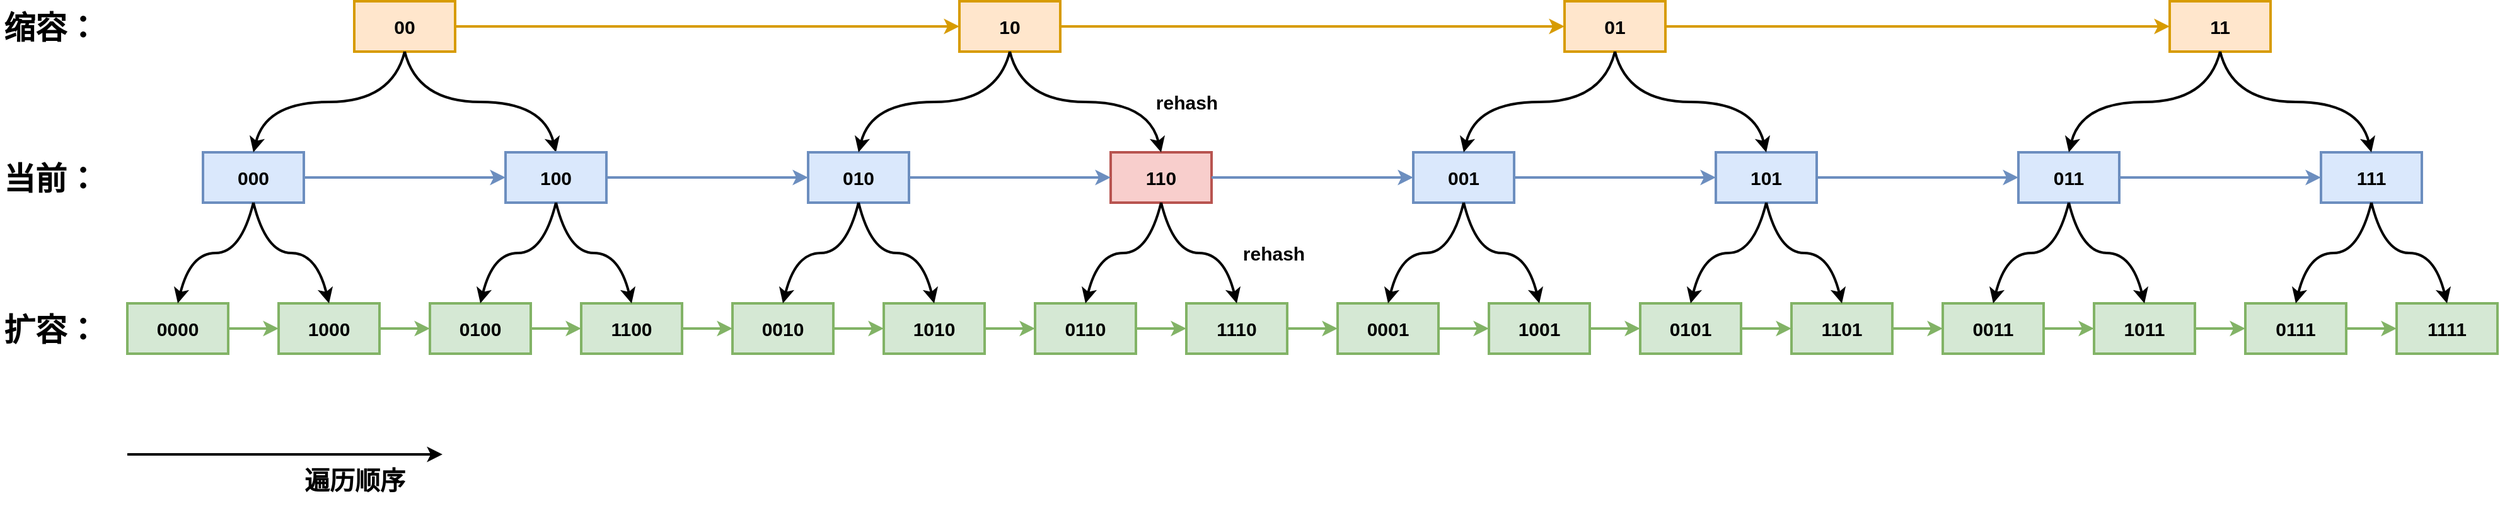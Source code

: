 <mxfile version="20.8.1" type="github">
  <diagram id="UcqNSbr82OSK8BrHRZEj" name="第 1 页">
    <mxGraphModel dx="1468" dy="825" grid="1" gridSize="10" guides="1" tooltips="1" connect="1" arrows="1" fold="1" page="1" pageScale="1" pageWidth="827" pageHeight="1169" math="0" shadow="0">
      <root>
        <mxCell id="0" />
        <mxCell id="1" parent="0" />
        <mxCell id="H_bpuQL1PY2YIGlxpJCq-24" value="00" style="rounded=0;whiteSpace=wrap;html=1;strokeWidth=2;fillWeight=4;hachureGap=8;hachureAngle=45;fillColor=#ffe6cc;strokeColor=#d79b00;fontSize=15;fontStyle=1;" vertex="1" parent="1">
          <mxGeometry x="481" y="320" width="80" height="40" as="geometry" />
        </mxCell>
        <mxCell id="H_bpuQL1PY2YIGlxpJCq-25" value="000" style="rounded=0;whiteSpace=wrap;html=1;strokeWidth=2;fillWeight=4;hachureGap=8;hachureAngle=45;fillColor=#dae8fc;strokeColor=#6c8ebf;fontSize=15;fontStyle=1;" vertex="1" parent="1">
          <mxGeometry x="361" y="440" width="80" height="40" as="geometry" />
        </mxCell>
        <mxCell id="H_bpuQL1PY2YIGlxpJCq-26" value="0000" style="rounded=0;whiteSpace=wrap;html=1;strokeWidth=2;fillWeight=4;hachureGap=8;hachureAngle=45;fillColor=#d5e8d4;strokeColor=#82b366;fontSize=15;fontStyle=1;" vertex="1" parent="1">
          <mxGeometry x="301" y="560" width="80" height="40" as="geometry" />
        </mxCell>
        <mxCell id="H_bpuQL1PY2YIGlxpJCq-29" value="1000" style="rounded=0;whiteSpace=wrap;html=1;strokeWidth=2;fillWeight=4;hachureGap=8;hachureAngle=45;fillColor=#d5e8d4;strokeColor=#82b366;fontSize=15;fontStyle=1;" vertex="1" parent="1">
          <mxGeometry x="421" y="560" width="80" height="40" as="geometry" />
        </mxCell>
        <mxCell id="H_bpuQL1PY2YIGlxpJCq-31" value="" style="curved=1;endArrow=classic;html=1;rounded=0;strokeWidth=2;exitX=0.5;exitY=1;exitDx=0;exitDy=0;" edge="1" parent="1" source="H_bpuQL1PY2YIGlxpJCq-25">
          <mxGeometry width="50" height="50" relative="1" as="geometry">
            <mxPoint x="421" y="480" as="sourcePoint" />
            <mxPoint x="341" y="560" as="targetPoint" />
            <Array as="points">
              <mxPoint x="391" y="520" />
              <mxPoint x="351" y="520" />
            </Array>
          </mxGeometry>
        </mxCell>
        <mxCell id="H_bpuQL1PY2YIGlxpJCq-33" value="" style="curved=1;endArrow=classic;html=1;rounded=0;strokeWidth=2;entryX=0.5;entryY=0;entryDx=0;entryDy=0;" edge="1" parent="1" target="H_bpuQL1PY2YIGlxpJCq-29">
          <mxGeometry width="50" height="50" relative="1" as="geometry">
            <mxPoint x="401" y="480" as="sourcePoint" />
            <mxPoint x="481" y="560" as="targetPoint" />
            <Array as="points">
              <mxPoint x="411" y="520" />
              <mxPoint x="451" y="520" />
            </Array>
          </mxGeometry>
        </mxCell>
        <mxCell id="H_bpuQL1PY2YIGlxpJCq-35" value="" style="curved=1;endArrow=classic;html=1;rounded=0;strokeWidth=2;exitX=0.5;exitY=1;exitDx=0;exitDy=0;entryX=0.5;entryY=0;entryDx=0;entryDy=0;" edge="1" parent="1" source="H_bpuQL1PY2YIGlxpJCq-24" target="H_bpuQL1PY2YIGlxpJCq-25">
          <mxGeometry width="50" height="50" relative="1" as="geometry">
            <mxPoint x="501" y="360" as="sourcePoint" />
            <mxPoint x="421" y="440" as="targetPoint" />
            <Array as="points">
              <mxPoint x="511" y="400" />
              <mxPoint x="411" y="400" />
            </Array>
          </mxGeometry>
        </mxCell>
        <mxCell id="H_bpuQL1PY2YIGlxpJCq-36" value="" style="curved=1;endArrow=classic;html=1;rounded=0;strokeWidth=2;entryX=0.5;entryY=0;entryDx=0;entryDy=0;exitX=0.5;exitY=1;exitDx=0;exitDy=0;" edge="1" parent="1" source="H_bpuQL1PY2YIGlxpJCq-24" target="H_bpuQL1PY2YIGlxpJCq-71">
          <mxGeometry width="50" height="50" relative="1" as="geometry">
            <mxPoint x="501" y="360" as="sourcePoint" />
            <mxPoint x="581" y="440" as="targetPoint" />
            <Array as="points">
              <mxPoint x="531" y="400" />
              <mxPoint x="631" y="400" />
            </Array>
          </mxGeometry>
        </mxCell>
        <mxCell id="H_bpuQL1PY2YIGlxpJCq-37" value="0100" style="rounded=0;whiteSpace=wrap;html=1;strokeWidth=2;fillWeight=4;hachureGap=8;hachureAngle=45;fillColor=#d5e8d4;strokeColor=#82b366;fontSize=15;fontStyle=1;" vertex="1" parent="1">
          <mxGeometry x="541" y="560" width="80" height="40" as="geometry" />
        </mxCell>
        <mxCell id="H_bpuQL1PY2YIGlxpJCq-38" value="1100" style="rounded=0;whiteSpace=wrap;html=1;strokeWidth=2;fillWeight=4;hachureGap=8;hachureAngle=45;fillColor=#d5e8d4;strokeColor=#82b366;fontSize=15;fontStyle=1;" vertex="1" parent="1">
          <mxGeometry x="661" y="560" width="80" height="40" as="geometry" />
        </mxCell>
        <mxCell id="H_bpuQL1PY2YIGlxpJCq-39" value="" style="endArrow=classic;html=1;rounded=0;strokeWidth=2;exitX=1;exitY=0.5;exitDx=0;exitDy=0;entryX=0;entryY=0.5;entryDx=0;entryDy=0;fillColor=#d5e8d4;strokeColor=#82b366;" edge="1" parent="1" source="H_bpuQL1PY2YIGlxpJCq-26" target="H_bpuQL1PY2YIGlxpJCq-29">
          <mxGeometry width="50" height="50" relative="1" as="geometry">
            <mxPoint x="471" y="740" as="sourcePoint" />
            <mxPoint x="521" y="690" as="targetPoint" />
          </mxGeometry>
        </mxCell>
        <mxCell id="H_bpuQL1PY2YIGlxpJCq-40" value="" style="endArrow=classic;html=1;rounded=0;strokeWidth=2;exitX=1;exitY=0.5;exitDx=0;exitDy=0;entryX=0;entryY=0.5;entryDx=0;entryDy=0;fillColor=#d5e8d4;strokeColor=#82b366;" edge="1" parent="1" source="H_bpuQL1PY2YIGlxpJCq-29" target="H_bpuQL1PY2YIGlxpJCq-37">
          <mxGeometry width="50" height="50" relative="1" as="geometry">
            <mxPoint x="391" y="590" as="sourcePoint" />
            <mxPoint x="471" y="590" as="targetPoint" />
          </mxGeometry>
        </mxCell>
        <mxCell id="H_bpuQL1PY2YIGlxpJCq-41" value="" style="endArrow=classic;html=1;rounded=0;strokeWidth=2;exitX=1;exitY=0.5;exitDx=0;exitDy=0;fillColor=#d5e8d4;strokeColor=#82b366;" edge="1" parent="1" source="H_bpuQL1PY2YIGlxpJCq-37" target="H_bpuQL1PY2YIGlxpJCq-38">
          <mxGeometry width="50" height="50" relative="1" as="geometry">
            <mxPoint x="551" y="590" as="sourcePoint" />
            <mxPoint x="631" y="590" as="targetPoint" />
          </mxGeometry>
        </mxCell>
        <mxCell id="H_bpuQL1PY2YIGlxpJCq-47" value="0010" style="rounded=0;whiteSpace=wrap;html=1;strokeWidth=2;fillWeight=4;hachureGap=8;hachureAngle=45;fillColor=#d5e8d4;strokeColor=#82b366;fontSize=15;fontStyle=1;" vertex="1" parent="1">
          <mxGeometry x="781" y="560" width="80" height="40" as="geometry" />
        </mxCell>
        <mxCell id="H_bpuQL1PY2YIGlxpJCq-48" value="1010" style="rounded=0;whiteSpace=wrap;html=1;strokeWidth=2;fillWeight=4;hachureGap=8;hachureAngle=45;fillColor=#d5e8d4;strokeColor=#82b366;fontSize=15;fontStyle=1;" vertex="1" parent="1">
          <mxGeometry x="901" y="560" width="80" height="40" as="geometry" />
        </mxCell>
        <mxCell id="H_bpuQL1PY2YIGlxpJCq-49" value="0110" style="rounded=0;whiteSpace=wrap;html=1;strokeWidth=2;fillWeight=4;hachureGap=8;hachureAngle=45;fillColor=#d5e8d4;strokeColor=#82b366;fontSize=15;fontStyle=1;" vertex="1" parent="1">
          <mxGeometry x="1021" y="560" width="80" height="40" as="geometry" />
        </mxCell>
        <mxCell id="H_bpuQL1PY2YIGlxpJCq-50" value="1110" style="rounded=0;whiteSpace=wrap;html=1;strokeWidth=2;fillWeight=4;hachureGap=8;hachureAngle=45;fillColor=#d5e8d4;strokeColor=#82b366;fontSize=15;fontStyle=1;" vertex="1" parent="1">
          <mxGeometry x="1141" y="560" width="80" height="40" as="geometry" />
        </mxCell>
        <mxCell id="H_bpuQL1PY2YIGlxpJCq-51" value="" style="endArrow=classic;html=1;rounded=0;strokeWidth=2;exitX=1;exitY=0.5;exitDx=0;exitDy=0;entryX=0;entryY=0.5;entryDx=0;entryDy=0;fillColor=#d5e8d4;strokeColor=#82b366;" edge="1" parent="1" source="H_bpuQL1PY2YIGlxpJCq-47" target="H_bpuQL1PY2YIGlxpJCq-48">
          <mxGeometry width="50" height="50" relative="1" as="geometry">
            <mxPoint x="951" y="740" as="sourcePoint" />
            <mxPoint x="1001" y="690" as="targetPoint" />
          </mxGeometry>
        </mxCell>
        <mxCell id="H_bpuQL1PY2YIGlxpJCq-52" value="" style="endArrow=classic;html=1;rounded=0;strokeWidth=2;exitX=1;exitY=0.5;exitDx=0;exitDy=0;entryX=0;entryY=0.5;entryDx=0;entryDy=0;fillColor=#d5e8d4;strokeColor=#82b366;" edge="1" parent="1" source="H_bpuQL1PY2YIGlxpJCq-48" target="H_bpuQL1PY2YIGlxpJCq-49">
          <mxGeometry width="50" height="50" relative="1" as="geometry">
            <mxPoint x="871" y="590" as="sourcePoint" />
            <mxPoint x="951" y="590" as="targetPoint" />
          </mxGeometry>
        </mxCell>
        <mxCell id="H_bpuQL1PY2YIGlxpJCq-53" value="" style="endArrow=classic;html=1;rounded=0;strokeWidth=2;exitX=1;exitY=0.5;exitDx=0;exitDy=0;fillColor=#d5e8d4;strokeColor=#82b366;" edge="1" parent="1" source="H_bpuQL1PY2YIGlxpJCq-49" target="H_bpuQL1PY2YIGlxpJCq-50">
          <mxGeometry width="50" height="50" relative="1" as="geometry">
            <mxPoint x="1031" y="590" as="sourcePoint" />
            <mxPoint x="1111" y="590" as="targetPoint" />
          </mxGeometry>
        </mxCell>
        <mxCell id="H_bpuQL1PY2YIGlxpJCq-54" value="" style="endArrow=classic;html=1;rounded=0;strokeWidth=2;exitX=1;exitY=0.5;exitDx=0;exitDy=0;entryX=0;entryY=0.5;entryDx=0;entryDy=0;fillColor=#d5e8d4;strokeColor=#82b366;" edge="1" parent="1" source="H_bpuQL1PY2YIGlxpJCq-38" target="H_bpuQL1PY2YIGlxpJCq-47">
          <mxGeometry width="50" height="50" relative="1" as="geometry">
            <mxPoint x="731" y="700" as="sourcePoint" />
            <mxPoint x="781" y="650" as="targetPoint" />
          </mxGeometry>
        </mxCell>
        <mxCell id="H_bpuQL1PY2YIGlxpJCq-55" value="0001" style="rounded=0;whiteSpace=wrap;html=1;strokeWidth=2;fillWeight=4;hachureGap=8;hachureAngle=45;fillColor=#d5e8d4;strokeColor=#82b366;fontSize=15;fontStyle=1;" vertex="1" parent="1">
          <mxGeometry x="1261" y="560" width="80" height="40" as="geometry" />
        </mxCell>
        <mxCell id="H_bpuQL1PY2YIGlxpJCq-56" value="1001" style="rounded=0;whiteSpace=wrap;html=1;strokeWidth=2;fillWeight=4;hachureGap=8;hachureAngle=45;fillColor=#d5e8d4;strokeColor=#82b366;fontSize=15;fontStyle=1;" vertex="1" parent="1">
          <mxGeometry x="1381" y="560" width="80" height="40" as="geometry" />
        </mxCell>
        <mxCell id="H_bpuQL1PY2YIGlxpJCq-57" value="0101" style="rounded=0;whiteSpace=wrap;html=1;strokeWidth=2;fillWeight=4;hachureGap=8;hachureAngle=45;fillColor=#d5e8d4;strokeColor=#82b366;fontSize=15;fontStyle=1;" vertex="1" parent="1">
          <mxGeometry x="1501" y="560" width="80" height="40" as="geometry" />
        </mxCell>
        <mxCell id="H_bpuQL1PY2YIGlxpJCq-58" value="1101" style="rounded=0;whiteSpace=wrap;html=1;strokeWidth=2;fillWeight=4;hachureGap=8;hachureAngle=45;fillColor=#d5e8d4;strokeColor=#82b366;fontSize=15;fontStyle=1;" vertex="1" parent="1">
          <mxGeometry x="1621" y="560" width="80" height="40" as="geometry" />
        </mxCell>
        <mxCell id="H_bpuQL1PY2YIGlxpJCq-59" value="" style="endArrow=classic;html=1;rounded=0;strokeWidth=2;exitX=1;exitY=0.5;exitDx=0;exitDy=0;entryX=0;entryY=0.5;entryDx=0;entryDy=0;fillColor=#d5e8d4;strokeColor=#82b366;" edge="1" parent="1" source="H_bpuQL1PY2YIGlxpJCq-55" target="H_bpuQL1PY2YIGlxpJCq-56">
          <mxGeometry width="50" height="50" relative="1" as="geometry">
            <mxPoint x="1431" y="740" as="sourcePoint" />
            <mxPoint x="1481" y="690" as="targetPoint" />
          </mxGeometry>
        </mxCell>
        <mxCell id="H_bpuQL1PY2YIGlxpJCq-60" value="" style="endArrow=classic;html=1;rounded=0;strokeWidth=2;exitX=1;exitY=0.5;exitDx=0;exitDy=0;entryX=0;entryY=0.5;entryDx=0;entryDy=0;fillColor=#d5e8d4;strokeColor=#82b366;" edge="1" parent="1" source="H_bpuQL1PY2YIGlxpJCq-56" target="H_bpuQL1PY2YIGlxpJCq-57">
          <mxGeometry width="50" height="50" relative="1" as="geometry">
            <mxPoint x="1351" y="590" as="sourcePoint" />
            <mxPoint x="1431" y="590" as="targetPoint" />
          </mxGeometry>
        </mxCell>
        <mxCell id="H_bpuQL1PY2YIGlxpJCq-61" value="" style="endArrow=classic;html=1;rounded=0;strokeWidth=2;exitX=1;exitY=0.5;exitDx=0;exitDy=0;fillColor=#d5e8d4;strokeColor=#82b366;" edge="1" parent="1" source="H_bpuQL1PY2YIGlxpJCq-57" target="H_bpuQL1PY2YIGlxpJCq-58">
          <mxGeometry width="50" height="50" relative="1" as="geometry">
            <mxPoint x="1511" y="590" as="sourcePoint" />
            <mxPoint x="1591" y="590" as="targetPoint" />
          </mxGeometry>
        </mxCell>
        <mxCell id="H_bpuQL1PY2YIGlxpJCq-62" value="0011" style="rounded=0;whiteSpace=wrap;html=1;strokeWidth=2;fillWeight=4;hachureGap=8;hachureAngle=45;fillColor=#d5e8d4;strokeColor=#82b366;fontSize=15;fontStyle=1;" vertex="1" parent="1">
          <mxGeometry x="1741" y="560" width="80" height="40" as="geometry" />
        </mxCell>
        <mxCell id="H_bpuQL1PY2YIGlxpJCq-63" value="1011" style="rounded=0;whiteSpace=wrap;html=1;strokeWidth=2;fillWeight=4;hachureGap=8;hachureAngle=45;fillColor=#d5e8d4;strokeColor=#82b366;fontSize=15;fontStyle=1;" vertex="1" parent="1">
          <mxGeometry x="1861" y="560" width="80" height="40" as="geometry" />
        </mxCell>
        <mxCell id="H_bpuQL1PY2YIGlxpJCq-64" value="0111" style="rounded=0;whiteSpace=wrap;html=1;strokeWidth=2;fillWeight=4;hachureGap=8;hachureAngle=45;fillColor=#d5e8d4;strokeColor=#82b366;fontSize=15;fontStyle=1;" vertex="1" parent="1">
          <mxGeometry x="1981" y="560" width="80" height="40" as="geometry" />
        </mxCell>
        <mxCell id="H_bpuQL1PY2YIGlxpJCq-65" value="1111" style="rounded=0;whiteSpace=wrap;html=1;strokeWidth=2;fillWeight=4;hachureGap=8;hachureAngle=45;fillColor=#d5e8d4;strokeColor=#82b366;fontSize=15;fontStyle=1;" vertex="1" parent="1">
          <mxGeometry x="2101" y="560" width="80" height="40" as="geometry" />
        </mxCell>
        <mxCell id="H_bpuQL1PY2YIGlxpJCq-66" value="" style="endArrow=classic;html=1;rounded=0;strokeWidth=2;exitX=1;exitY=0.5;exitDx=0;exitDy=0;entryX=0;entryY=0.5;entryDx=0;entryDy=0;fillColor=#d5e8d4;strokeColor=#82b366;" edge="1" parent="1" source="H_bpuQL1PY2YIGlxpJCq-62" target="H_bpuQL1PY2YIGlxpJCq-63">
          <mxGeometry width="50" height="50" relative="1" as="geometry">
            <mxPoint x="1911" y="740" as="sourcePoint" />
            <mxPoint x="1961" y="690" as="targetPoint" />
          </mxGeometry>
        </mxCell>
        <mxCell id="H_bpuQL1PY2YIGlxpJCq-67" value="" style="endArrow=classic;html=1;rounded=0;strokeWidth=2;exitX=1;exitY=0.5;exitDx=0;exitDy=0;entryX=0;entryY=0.5;entryDx=0;entryDy=0;fillColor=#d5e8d4;strokeColor=#82b366;" edge="1" parent="1" source="H_bpuQL1PY2YIGlxpJCq-63" target="H_bpuQL1PY2YIGlxpJCq-64">
          <mxGeometry width="50" height="50" relative="1" as="geometry">
            <mxPoint x="1831" y="590" as="sourcePoint" />
            <mxPoint x="1911" y="590" as="targetPoint" />
          </mxGeometry>
        </mxCell>
        <mxCell id="H_bpuQL1PY2YIGlxpJCq-68" value="" style="endArrow=classic;html=1;rounded=0;strokeWidth=2;exitX=1;exitY=0.5;exitDx=0;exitDy=0;fillColor=#d5e8d4;strokeColor=#82b366;" edge="1" parent="1" source="H_bpuQL1PY2YIGlxpJCq-64" target="H_bpuQL1PY2YIGlxpJCq-65">
          <mxGeometry width="50" height="50" relative="1" as="geometry">
            <mxPoint x="1991" y="590" as="sourcePoint" />
            <mxPoint x="2071" y="590" as="targetPoint" />
          </mxGeometry>
        </mxCell>
        <mxCell id="H_bpuQL1PY2YIGlxpJCq-69" value="" style="endArrow=classic;html=1;rounded=0;strokeWidth=2;exitX=1;exitY=0.5;exitDx=0;exitDy=0;entryX=0;entryY=0.5;entryDx=0;entryDy=0;fillColor=#d5e8d4;strokeColor=#82b366;" edge="1" parent="1" source="H_bpuQL1PY2YIGlxpJCq-58" target="H_bpuQL1PY2YIGlxpJCq-62">
          <mxGeometry width="50" height="50" relative="1" as="geometry">
            <mxPoint x="1691" y="700" as="sourcePoint" />
            <mxPoint x="1741" y="650" as="targetPoint" />
          </mxGeometry>
        </mxCell>
        <mxCell id="H_bpuQL1PY2YIGlxpJCq-70" value="" style="endArrow=classic;html=1;rounded=0;strokeWidth=2;exitX=1;exitY=0.5;exitDx=0;exitDy=0;fillColor=#d5e8d4;strokeColor=#82b366;" edge="1" parent="1" source="H_bpuQL1PY2YIGlxpJCq-50" target="H_bpuQL1PY2YIGlxpJCq-55">
          <mxGeometry width="50" height="50" relative="1" as="geometry">
            <mxPoint x="1301" y="750" as="sourcePoint" />
            <mxPoint x="1351" y="700" as="targetPoint" />
          </mxGeometry>
        </mxCell>
        <mxCell id="H_bpuQL1PY2YIGlxpJCq-71" value="100" style="rounded=0;whiteSpace=wrap;html=1;strokeWidth=2;fillWeight=4;hachureGap=8;hachureAngle=45;fillColor=#dae8fc;strokeColor=#6c8ebf;fontSize=15;fontStyle=1;" vertex="1" parent="1">
          <mxGeometry x="601" y="440" width="80" height="40" as="geometry" />
        </mxCell>
        <mxCell id="H_bpuQL1PY2YIGlxpJCq-72" value="" style="curved=1;endArrow=classic;html=1;rounded=0;strokeWidth=2;exitX=0.5;exitY=1;exitDx=0;exitDy=0;" edge="1" parent="1">
          <mxGeometry width="50" height="50" relative="1" as="geometry">
            <mxPoint x="641" y="480" as="sourcePoint" />
            <mxPoint x="581" y="560" as="targetPoint" />
            <Array as="points">
              <mxPoint x="631" y="520" />
              <mxPoint x="591" y="520" />
            </Array>
          </mxGeometry>
        </mxCell>
        <mxCell id="H_bpuQL1PY2YIGlxpJCq-73" value="" style="curved=1;endArrow=classic;html=1;rounded=0;strokeWidth=2;entryX=0.5;entryY=0;entryDx=0;entryDy=0;" edge="1" parent="1">
          <mxGeometry width="50" height="50" relative="1" as="geometry">
            <mxPoint x="641" y="480" as="sourcePoint" />
            <mxPoint x="701" y="560" as="targetPoint" />
            <Array as="points">
              <mxPoint x="651" y="520" />
              <mxPoint x="691" y="520" />
            </Array>
          </mxGeometry>
        </mxCell>
        <mxCell id="H_bpuQL1PY2YIGlxpJCq-74" value="" style="endArrow=classic;html=1;rounded=0;strokeWidth=2;exitX=1;exitY=0.5;exitDx=0;exitDy=0;entryX=0;entryY=0.5;entryDx=0;entryDy=0;fillColor=#dae8fc;strokeColor=#6c8ebf;" edge="1" parent="1" source="H_bpuQL1PY2YIGlxpJCq-25" target="H_bpuQL1PY2YIGlxpJCq-71">
          <mxGeometry width="50" height="50" relative="1" as="geometry">
            <mxPoint x="401" y="630" as="sourcePoint" />
            <mxPoint x="451" y="580" as="targetPoint" />
          </mxGeometry>
        </mxCell>
        <mxCell id="H_bpuQL1PY2YIGlxpJCq-75" value="010" style="rounded=0;whiteSpace=wrap;html=1;strokeWidth=2;fillWeight=4;hachureGap=8;hachureAngle=45;fillColor=#dae8fc;strokeColor=#6c8ebf;fontSize=15;fontStyle=1;" vertex="1" parent="1">
          <mxGeometry x="841" y="440" width="80" height="40" as="geometry" />
        </mxCell>
        <mxCell id="H_bpuQL1PY2YIGlxpJCq-76" value="" style="curved=1;endArrow=classic;html=1;rounded=0;strokeWidth=2;exitX=0.5;exitY=1;exitDx=0;exitDy=0;" edge="1" parent="1" source="H_bpuQL1PY2YIGlxpJCq-75">
          <mxGeometry width="50" height="50" relative="1" as="geometry">
            <mxPoint x="901" y="480" as="sourcePoint" />
            <mxPoint x="821" y="560" as="targetPoint" />
            <Array as="points">
              <mxPoint x="871" y="520" />
              <mxPoint x="831" y="520" />
            </Array>
          </mxGeometry>
        </mxCell>
        <mxCell id="H_bpuQL1PY2YIGlxpJCq-77" value="" style="curved=1;endArrow=classic;html=1;rounded=0;strokeWidth=2;entryX=0.5;entryY=0;entryDx=0;entryDy=0;" edge="1" parent="1">
          <mxGeometry width="50" height="50" relative="1" as="geometry">
            <mxPoint x="881" y="480" as="sourcePoint" />
            <mxPoint x="941" y="560" as="targetPoint" />
            <Array as="points">
              <mxPoint x="891" y="520" />
              <mxPoint x="931" y="520" />
            </Array>
          </mxGeometry>
        </mxCell>
        <mxCell id="H_bpuQL1PY2YIGlxpJCq-78" value="110" style="rounded=0;whiteSpace=wrap;html=1;strokeWidth=2;fillWeight=4;hachureGap=8;hachureAngle=45;fillColor=#f8cecc;strokeColor=#b85450;fontSize=15;fontStyle=1;" vertex="1" parent="1">
          <mxGeometry x="1081" y="440" width="80" height="40" as="geometry" />
        </mxCell>
        <mxCell id="H_bpuQL1PY2YIGlxpJCq-79" value="" style="curved=1;endArrow=classic;html=1;rounded=0;strokeWidth=2;exitX=0.5;exitY=1;exitDx=0;exitDy=0;" edge="1" parent="1">
          <mxGeometry width="50" height="50" relative="1" as="geometry">
            <mxPoint x="1121" y="480" as="sourcePoint" />
            <mxPoint x="1061" y="560" as="targetPoint" />
            <Array as="points">
              <mxPoint x="1111" y="520" />
              <mxPoint x="1071" y="520" />
            </Array>
          </mxGeometry>
        </mxCell>
        <mxCell id="H_bpuQL1PY2YIGlxpJCq-80" value="" style="curved=1;endArrow=classic;html=1;rounded=0;strokeWidth=2;entryX=0.5;entryY=0;entryDx=0;entryDy=0;" edge="1" parent="1">
          <mxGeometry width="50" height="50" relative="1" as="geometry">
            <mxPoint x="1121" y="480" as="sourcePoint" />
            <mxPoint x="1181" y="560" as="targetPoint" />
            <Array as="points">
              <mxPoint x="1131" y="520" />
              <mxPoint x="1171" y="520" />
            </Array>
          </mxGeometry>
        </mxCell>
        <mxCell id="H_bpuQL1PY2YIGlxpJCq-81" value="" style="endArrow=classic;html=1;rounded=0;strokeWidth=2;exitX=1;exitY=0.5;exitDx=0;exitDy=0;entryX=0;entryY=0.5;entryDx=0;entryDy=0;fillColor=#dae8fc;strokeColor=#6c8ebf;" edge="1" parent="1" source="H_bpuQL1PY2YIGlxpJCq-75" target="H_bpuQL1PY2YIGlxpJCq-78">
          <mxGeometry width="50" height="50" relative="1" as="geometry">
            <mxPoint x="881" y="630" as="sourcePoint" />
            <mxPoint x="931" y="580" as="targetPoint" />
          </mxGeometry>
        </mxCell>
        <mxCell id="H_bpuQL1PY2YIGlxpJCq-82" value="" style="endArrow=classic;html=1;rounded=0;strokeWidth=2;exitX=1;exitY=0.5;exitDx=0;exitDy=0;entryX=0;entryY=0.5;entryDx=0;entryDy=0;fillColor=#dae8fc;strokeColor=#6c8ebf;" edge="1" parent="1" source="H_bpuQL1PY2YIGlxpJCq-71" target="H_bpuQL1PY2YIGlxpJCq-75">
          <mxGeometry width="50" height="50" relative="1" as="geometry">
            <mxPoint x="771" y="720" as="sourcePoint" />
            <mxPoint x="821" y="670" as="targetPoint" />
          </mxGeometry>
        </mxCell>
        <mxCell id="H_bpuQL1PY2YIGlxpJCq-83" value="001" style="rounded=0;whiteSpace=wrap;html=1;strokeWidth=2;fillWeight=4;hachureGap=8;hachureAngle=45;fillColor=#dae8fc;strokeColor=#6c8ebf;fontSize=15;fontStyle=1;" vertex="1" parent="1">
          <mxGeometry x="1321" y="440" width="80" height="40" as="geometry" />
        </mxCell>
        <mxCell id="H_bpuQL1PY2YIGlxpJCq-84" value="" style="curved=1;endArrow=classic;html=1;rounded=0;strokeWidth=2;exitX=0.5;exitY=1;exitDx=0;exitDy=0;" edge="1" parent="1" source="H_bpuQL1PY2YIGlxpJCq-83">
          <mxGeometry width="50" height="50" relative="1" as="geometry">
            <mxPoint x="1381" y="480" as="sourcePoint" />
            <mxPoint x="1301" y="560" as="targetPoint" />
            <Array as="points">
              <mxPoint x="1351" y="520" />
              <mxPoint x="1311" y="520" />
            </Array>
          </mxGeometry>
        </mxCell>
        <mxCell id="H_bpuQL1PY2YIGlxpJCq-85" value="" style="curved=1;endArrow=classic;html=1;rounded=0;strokeWidth=2;entryX=0.5;entryY=0;entryDx=0;entryDy=0;" edge="1" parent="1">
          <mxGeometry width="50" height="50" relative="1" as="geometry">
            <mxPoint x="1361" y="480" as="sourcePoint" />
            <mxPoint x="1421" y="560" as="targetPoint" />
            <Array as="points">
              <mxPoint x="1371" y="520" />
              <mxPoint x="1411" y="520" />
            </Array>
          </mxGeometry>
        </mxCell>
        <mxCell id="H_bpuQL1PY2YIGlxpJCq-86" value="101" style="rounded=0;whiteSpace=wrap;html=1;strokeWidth=2;fillWeight=4;hachureGap=8;hachureAngle=45;fillColor=#dae8fc;strokeColor=#6c8ebf;fontSize=15;fontStyle=1;" vertex="1" parent="1">
          <mxGeometry x="1561" y="440" width="80" height="40" as="geometry" />
        </mxCell>
        <mxCell id="H_bpuQL1PY2YIGlxpJCq-87" value="" style="curved=1;endArrow=classic;html=1;rounded=0;strokeWidth=2;exitX=0.5;exitY=1;exitDx=0;exitDy=0;" edge="1" parent="1">
          <mxGeometry width="50" height="50" relative="1" as="geometry">
            <mxPoint x="1601" y="480" as="sourcePoint" />
            <mxPoint x="1541" y="560" as="targetPoint" />
            <Array as="points">
              <mxPoint x="1591" y="520" />
              <mxPoint x="1551" y="520" />
            </Array>
          </mxGeometry>
        </mxCell>
        <mxCell id="H_bpuQL1PY2YIGlxpJCq-88" value="" style="curved=1;endArrow=classic;html=1;rounded=0;strokeWidth=2;entryX=0.5;entryY=0;entryDx=0;entryDy=0;" edge="1" parent="1">
          <mxGeometry width="50" height="50" relative="1" as="geometry">
            <mxPoint x="1601" y="480" as="sourcePoint" />
            <mxPoint x="1661" y="560" as="targetPoint" />
            <Array as="points">
              <mxPoint x="1611" y="520" />
              <mxPoint x="1651" y="520" />
            </Array>
          </mxGeometry>
        </mxCell>
        <mxCell id="H_bpuQL1PY2YIGlxpJCq-89" value="" style="endArrow=classic;html=1;rounded=0;strokeWidth=2;exitX=1;exitY=0.5;exitDx=0;exitDy=0;entryX=0;entryY=0.5;entryDx=0;entryDy=0;fillColor=#dae8fc;strokeColor=#6c8ebf;" edge="1" parent="1" source="H_bpuQL1PY2YIGlxpJCq-83" target="H_bpuQL1PY2YIGlxpJCq-86">
          <mxGeometry width="50" height="50" relative="1" as="geometry">
            <mxPoint x="1361" y="630" as="sourcePoint" />
            <mxPoint x="1411" y="580" as="targetPoint" />
          </mxGeometry>
        </mxCell>
        <mxCell id="H_bpuQL1PY2YIGlxpJCq-90" value="011" style="rounded=0;whiteSpace=wrap;html=1;strokeWidth=2;fillWeight=4;hachureGap=8;hachureAngle=45;fillColor=#dae8fc;strokeColor=#6c8ebf;fontSize=15;fontStyle=1;" vertex="1" parent="1">
          <mxGeometry x="1801" y="440" width="80" height="40" as="geometry" />
        </mxCell>
        <mxCell id="H_bpuQL1PY2YIGlxpJCq-91" value="" style="curved=1;endArrow=classic;html=1;rounded=0;strokeWidth=2;exitX=0.5;exitY=1;exitDx=0;exitDy=0;" edge="1" parent="1" source="H_bpuQL1PY2YIGlxpJCq-90">
          <mxGeometry width="50" height="50" relative="1" as="geometry">
            <mxPoint x="1861" y="480" as="sourcePoint" />
            <mxPoint x="1781" y="560" as="targetPoint" />
            <Array as="points">
              <mxPoint x="1831" y="520" />
              <mxPoint x="1791" y="520" />
            </Array>
          </mxGeometry>
        </mxCell>
        <mxCell id="H_bpuQL1PY2YIGlxpJCq-92" value="" style="curved=1;endArrow=classic;html=1;rounded=0;strokeWidth=2;entryX=0.5;entryY=0;entryDx=0;entryDy=0;" edge="1" parent="1">
          <mxGeometry width="50" height="50" relative="1" as="geometry">
            <mxPoint x="1841" y="480" as="sourcePoint" />
            <mxPoint x="1901" y="560" as="targetPoint" />
            <Array as="points">
              <mxPoint x="1851" y="520" />
              <mxPoint x="1891" y="520" />
            </Array>
          </mxGeometry>
        </mxCell>
        <mxCell id="H_bpuQL1PY2YIGlxpJCq-93" value="111" style="rounded=0;whiteSpace=wrap;html=1;strokeWidth=2;fillWeight=4;hachureGap=8;hachureAngle=45;fillColor=#dae8fc;strokeColor=#6c8ebf;fontSize=15;fontStyle=1;" vertex="1" parent="1">
          <mxGeometry x="2041" y="440" width="80" height="40" as="geometry" />
        </mxCell>
        <mxCell id="H_bpuQL1PY2YIGlxpJCq-94" value="" style="curved=1;endArrow=classic;html=1;rounded=0;strokeWidth=2;exitX=0.5;exitY=1;exitDx=0;exitDy=0;" edge="1" parent="1">
          <mxGeometry width="50" height="50" relative="1" as="geometry">
            <mxPoint x="2081" y="480" as="sourcePoint" />
            <mxPoint x="2021" y="560" as="targetPoint" />
            <Array as="points">
              <mxPoint x="2071" y="520" />
              <mxPoint x="2031" y="520" />
            </Array>
          </mxGeometry>
        </mxCell>
        <mxCell id="H_bpuQL1PY2YIGlxpJCq-95" value="" style="curved=1;endArrow=classic;html=1;rounded=0;strokeWidth=2;entryX=0.5;entryY=0;entryDx=0;entryDy=0;" edge="1" parent="1">
          <mxGeometry width="50" height="50" relative="1" as="geometry">
            <mxPoint x="2081" y="480" as="sourcePoint" />
            <mxPoint x="2141" y="560" as="targetPoint" />
            <Array as="points">
              <mxPoint x="2091" y="520" />
              <mxPoint x="2131" y="520" />
            </Array>
          </mxGeometry>
        </mxCell>
        <mxCell id="H_bpuQL1PY2YIGlxpJCq-96" value="" style="endArrow=classic;html=1;rounded=0;strokeWidth=2;exitX=1;exitY=0.5;exitDx=0;exitDy=0;entryX=0;entryY=0.5;entryDx=0;entryDy=0;fillColor=#dae8fc;strokeColor=#6c8ebf;" edge="1" parent="1" source="H_bpuQL1PY2YIGlxpJCq-90" target="H_bpuQL1PY2YIGlxpJCq-93">
          <mxGeometry width="50" height="50" relative="1" as="geometry">
            <mxPoint x="1841" y="630" as="sourcePoint" />
            <mxPoint x="1891" y="580" as="targetPoint" />
          </mxGeometry>
        </mxCell>
        <mxCell id="H_bpuQL1PY2YIGlxpJCq-97" value="" style="endArrow=classic;html=1;rounded=0;strokeWidth=2;exitX=1;exitY=0.5;exitDx=0;exitDy=0;entryX=0;entryY=0.5;entryDx=0;entryDy=0;fillColor=#dae8fc;strokeColor=#6c8ebf;" edge="1" parent="1" source="H_bpuQL1PY2YIGlxpJCq-86" target="H_bpuQL1PY2YIGlxpJCq-90">
          <mxGeometry width="50" height="50" relative="1" as="geometry">
            <mxPoint x="1731" y="720" as="sourcePoint" />
            <mxPoint x="1781" y="670" as="targetPoint" />
          </mxGeometry>
        </mxCell>
        <mxCell id="H_bpuQL1PY2YIGlxpJCq-98" value="" style="endArrow=classic;html=1;rounded=0;strokeWidth=2;exitX=1;exitY=0.5;exitDx=0;exitDy=0;fillColor=#dae8fc;strokeColor=#6c8ebf;" edge="1" parent="1" source="H_bpuQL1PY2YIGlxpJCq-78">
          <mxGeometry width="50" height="50" relative="1" as="geometry">
            <mxPoint x="1251" y="740" as="sourcePoint" />
            <mxPoint x="1321" y="460" as="targetPoint" />
          </mxGeometry>
        </mxCell>
        <mxCell id="H_bpuQL1PY2YIGlxpJCq-99" value="10" style="rounded=0;whiteSpace=wrap;html=1;strokeWidth=2;fillWeight=4;hachureGap=8;hachureAngle=45;fillColor=#ffe6cc;strokeColor=#d79b00;fontSize=15;fontStyle=1;" vertex="1" parent="1">
          <mxGeometry x="961" y="320" width="80" height="40" as="geometry" />
        </mxCell>
        <mxCell id="H_bpuQL1PY2YIGlxpJCq-100" value="" style="curved=1;endArrow=classic;html=1;rounded=0;strokeWidth=2;exitX=0.5;exitY=1;exitDx=0;exitDy=0;entryX=0.5;entryY=0;entryDx=0;entryDy=0;" edge="1" parent="1" source="H_bpuQL1PY2YIGlxpJCq-99">
          <mxGeometry width="50" height="50" relative="1" as="geometry">
            <mxPoint x="981" y="360" as="sourcePoint" />
            <mxPoint x="881" y="440" as="targetPoint" />
            <Array as="points">
              <mxPoint x="991" y="400" />
              <mxPoint x="891" y="400" />
            </Array>
          </mxGeometry>
        </mxCell>
        <mxCell id="H_bpuQL1PY2YIGlxpJCq-101" value="" style="curved=1;endArrow=classic;html=1;rounded=0;strokeWidth=2;entryX=0.5;entryY=0;entryDx=0;entryDy=0;exitX=0.5;exitY=1;exitDx=0;exitDy=0;" edge="1" parent="1" source="H_bpuQL1PY2YIGlxpJCq-99">
          <mxGeometry width="50" height="50" relative="1" as="geometry">
            <mxPoint x="981" y="360" as="sourcePoint" />
            <mxPoint x="1121" y="440" as="targetPoint" />
            <Array as="points">
              <mxPoint x="1011" y="400" />
              <mxPoint x="1111" y="400" />
            </Array>
          </mxGeometry>
        </mxCell>
        <mxCell id="H_bpuQL1PY2YIGlxpJCq-102" value="" style="endArrow=classic;html=1;rounded=0;strokeWidth=2;exitX=1;exitY=0.5;exitDx=0;exitDy=0;entryX=0;entryY=0.5;entryDx=0;entryDy=0;fillColor=#ffe6cc;strokeColor=#d79b00;" edge="1" parent="1" source="H_bpuQL1PY2YIGlxpJCq-24" target="H_bpuQL1PY2YIGlxpJCq-99">
          <mxGeometry width="50" height="50" relative="1" as="geometry">
            <mxPoint x="721" y="400" as="sourcePoint" />
            <mxPoint x="771" y="350" as="targetPoint" />
          </mxGeometry>
        </mxCell>
        <mxCell id="H_bpuQL1PY2YIGlxpJCq-103" value="01" style="rounded=0;whiteSpace=wrap;html=1;strokeWidth=2;fillWeight=4;hachureGap=8;hachureAngle=45;fillColor=#ffe6cc;strokeColor=#d79b00;fontSize=15;fontStyle=1;" vertex="1" parent="1">
          <mxGeometry x="1441" y="320" width="80" height="40" as="geometry" />
        </mxCell>
        <mxCell id="H_bpuQL1PY2YIGlxpJCq-104" value="" style="curved=1;endArrow=classic;html=1;rounded=0;strokeWidth=2;exitX=0.5;exitY=1;exitDx=0;exitDy=0;entryX=0.5;entryY=0;entryDx=0;entryDy=0;" edge="1" parent="1" source="H_bpuQL1PY2YIGlxpJCq-103">
          <mxGeometry width="50" height="50" relative="1" as="geometry">
            <mxPoint x="1461" y="360" as="sourcePoint" />
            <mxPoint x="1361" y="440" as="targetPoint" />
            <Array as="points">
              <mxPoint x="1471" y="400" />
              <mxPoint x="1371" y="400" />
            </Array>
          </mxGeometry>
        </mxCell>
        <mxCell id="H_bpuQL1PY2YIGlxpJCq-105" value="" style="curved=1;endArrow=classic;html=1;rounded=0;strokeWidth=2;entryX=0.5;entryY=0;entryDx=0;entryDy=0;exitX=0.5;exitY=1;exitDx=0;exitDy=0;" edge="1" parent="1" source="H_bpuQL1PY2YIGlxpJCq-103">
          <mxGeometry width="50" height="50" relative="1" as="geometry">
            <mxPoint x="1461" y="360" as="sourcePoint" />
            <mxPoint x="1601" y="440" as="targetPoint" />
            <Array as="points">
              <mxPoint x="1491" y="400" />
              <mxPoint x="1591" y="400" />
            </Array>
          </mxGeometry>
        </mxCell>
        <mxCell id="H_bpuQL1PY2YIGlxpJCq-106" value="11" style="rounded=0;whiteSpace=wrap;html=1;strokeWidth=2;fillWeight=4;hachureGap=8;hachureAngle=45;fillColor=#ffe6cc;strokeColor=#d79b00;fontSize=15;fontStyle=1;" vertex="1" parent="1">
          <mxGeometry x="1921" y="320" width="80" height="40" as="geometry" />
        </mxCell>
        <mxCell id="H_bpuQL1PY2YIGlxpJCq-107" value="" style="curved=1;endArrow=classic;html=1;rounded=0;strokeWidth=2;exitX=0.5;exitY=1;exitDx=0;exitDy=0;entryX=0.5;entryY=0;entryDx=0;entryDy=0;" edge="1" parent="1" source="H_bpuQL1PY2YIGlxpJCq-106">
          <mxGeometry width="50" height="50" relative="1" as="geometry">
            <mxPoint x="1941" y="360" as="sourcePoint" />
            <mxPoint x="1841" y="440" as="targetPoint" />
            <Array as="points">
              <mxPoint x="1951" y="400" />
              <mxPoint x="1851" y="400" />
            </Array>
          </mxGeometry>
        </mxCell>
        <mxCell id="H_bpuQL1PY2YIGlxpJCq-108" value="" style="curved=1;endArrow=classic;html=1;rounded=0;strokeWidth=2;entryX=0.5;entryY=0;entryDx=0;entryDy=0;exitX=0.5;exitY=1;exitDx=0;exitDy=0;" edge="1" parent="1" source="H_bpuQL1PY2YIGlxpJCq-106">
          <mxGeometry width="50" height="50" relative="1" as="geometry">
            <mxPoint x="1941" y="360" as="sourcePoint" />
            <mxPoint x="2081" y="440" as="targetPoint" />
            <Array as="points">
              <mxPoint x="1971" y="400" />
              <mxPoint x="2071" y="400" />
            </Array>
          </mxGeometry>
        </mxCell>
        <mxCell id="H_bpuQL1PY2YIGlxpJCq-109" value="" style="endArrow=classic;html=1;rounded=0;strokeWidth=2;exitX=1;exitY=0.5;exitDx=0;exitDy=0;entryX=0;entryY=0.5;entryDx=0;entryDy=0;fillColor=#ffe6cc;strokeColor=#d79b00;" edge="1" parent="1" source="H_bpuQL1PY2YIGlxpJCq-103" target="H_bpuQL1PY2YIGlxpJCq-106">
          <mxGeometry width="50" height="50" relative="1" as="geometry">
            <mxPoint x="1681" y="400" as="sourcePoint" />
            <mxPoint x="1731" y="350" as="targetPoint" />
          </mxGeometry>
        </mxCell>
        <mxCell id="H_bpuQL1PY2YIGlxpJCq-110" value="" style="endArrow=classic;html=1;rounded=0;strokeWidth=2;exitX=1;exitY=0.5;exitDx=0;exitDy=0;entryX=0;entryY=0.5;entryDx=0;entryDy=0;fillColor=#ffe6cc;strokeColor=#d79b00;" edge="1" parent="1" source="H_bpuQL1PY2YIGlxpJCq-99" target="H_bpuQL1PY2YIGlxpJCq-103">
          <mxGeometry width="50" height="50" relative="1" as="geometry">
            <mxPoint x="1151" y="400" as="sourcePoint" />
            <mxPoint x="1201" y="350" as="targetPoint" />
          </mxGeometry>
        </mxCell>
        <mxCell id="H_bpuQL1PY2YIGlxpJCq-111" value="" style="endArrow=classic;html=1;rounded=0;strokeWidth=2;" edge="1" parent="1">
          <mxGeometry width="50" height="50" relative="1" as="geometry">
            <mxPoint x="301" y="680" as="sourcePoint" />
            <mxPoint x="551" y="680" as="targetPoint" />
          </mxGeometry>
        </mxCell>
        <mxCell id="H_bpuQL1PY2YIGlxpJCq-112" value="遍历顺序" style="text;strokeColor=none;fillColor=none;html=1;fontSize=20;fontStyle=1;verticalAlign=middle;align=center;" vertex="1" parent="1">
          <mxGeometry x="421" y="680" width="120" height="40" as="geometry" />
        </mxCell>
        <mxCell id="H_bpuQL1PY2YIGlxpJCq-193" value="缩容：" style="text;strokeColor=none;fillColor=none;html=1;fontSize=25;fontStyle=1;verticalAlign=middle;align=center;" vertex="1" parent="1">
          <mxGeometry x="200" y="320" width="80" height="40" as="geometry" />
        </mxCell>
        <mxCell id="H_bpuQL1PY2YIGlxpJCq-194" value="当前：" style="text;strokeColor=none;fillColor=none;html=1;fontSize=25;fontStyle=1;verticalAlign=middle;align=center;" vertex="1" parent="1">
          <mxGeometry x="200" y="440" width="80" height="40" as="geometry" />
        </mxCell>
        <mxCell id="H_bpuQL1PY2YIGlxpJCq-195" value="扩容：" style="text;strokeColor=none;fillColor=none;html=1;fontSize=25;fontStyle=1;verticalAlign=middle;align=center;" vertex="1" parent="1">
          <mxGeometry x="200" y="560" width="80" height="40" as="geometry" />
        </mxCell>
        <mxCell id="H_bpuQL1PY2YIGlxpJCq-196" value="rehash" style="text;strokeColor=none;fillColor=none;html=1;fontSize=15;fontStyle=1;verticalAlign=middle;align=center;" vertex="1" parent="1">
          <mxGeometry x="1170" y="500" width="79" height="40" as="geometry" />
        </mxCell>
        <mxCell id="H_bpuQL1PY2YIGlxpJCq-197" value="rehash" style="text;strokeColor=none;fillColor=none;html=1;fontSize=15;fontStyle=1;verticalAlign=middle;align=center;" vertex="1" parent="1">
          <mxGeometry x="1101" y="380" width="79" height="40" as="geometry" />
        </mxCell>
      </root>
    </mxGraphModel>
  </diagram>
</mxfile>
